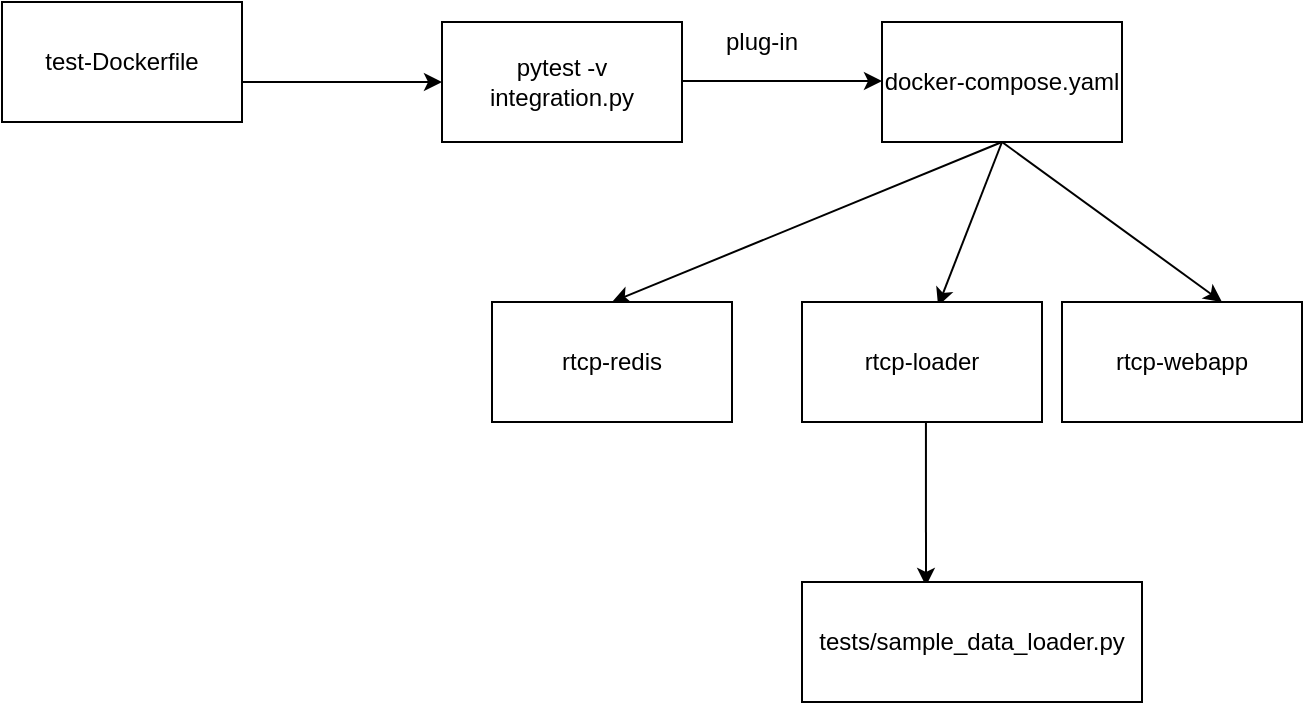 <mxfile version="13.6.4" type="github">
  <diagram id="i7MZrEzCP-PPzrsod5nO" name="Page-1">
    <mxGraphModel dx="1422" dy="762" grid="1" gridSize="10" guides="1" tooltips="1" connect="1" arrows="1" fold="1" page="1" pageScale="1" pageWidth="850" pageHeight="1100" math="0" shadow="0">
      <root>
        <mxCell id="0" />
        <mxCell id="1" parent="0" />
        <mxCell id="6oCxkiA8Eo78uQkREE28-1" value="test-Dockerfile" style="rounded=0;whiteSpace=wrap;html=1;" vertex="1" parent="1">
          <mxGeometry x="180" y="80" width="120" height="60" as="geometry" />
        </mxCell>
        <mxCell id="6oCxkiA8Eo78uQkREE28-2" value="" style="endArrow=classic;html=1;" edge="1" parent="1">
          <mxGeometry width="50" height="50" relative="1" as="geometry">
            <mxPoint x="300" y="120" as="sourcePoint" />
            <mxPoint x="400" y="120" as="targetPoint" />
            <Array as="points" />
          </mxGeometry>
        </mxCell>
        <mxCell id="6oCxkiA8Eo78uQkREE28-3" value="pytest -v integration.py" style="rounded=0;whiteSpace=wrap;html=1;" vertex="1" parent="1">
          <mxGeometry x="400" y="90" width="120" height="60" as="geometry" />
        </mxCell>
        <mxCell id="6oCxkiA8Eo78uQkREE28-6" value="" style="endArrow=classic;html=1;" edge="1" parent="1">
          <mxGeometry width="50" height="50" relative="1" as="geometry">
            <mxPoint x="520" y="119.5" as="sourcePoint" />
            <mxPoint x="620" y="119.5" as="targetPoint" />
            <Array as="points" />
          </mxGeometry>
        </mxCell>
        <mxCell id="6oCxkiA8Eo78uQkREE28-7" value="docker-compose.yaml" style="rounded=0;whiteSpace=wrap;html=1;" vertex="1" parent="1">
          <mxGeometry x="620" y="90" width="120" height="60" as="geometry" />
        </mxCell>
        <mxCell id="6oCxkiA8Eo78uQkREE28-8" value="plug-in" style="text;html=1;strokeColor=none;fillColor=none;align=center;verticalAlign=middle;whiteSpace=wrap;rounded=0;" vertex="1" parent="1">
          <mxGeometry x="540" y="90" width="40" height="20" as="geometry" />
        </mxCell>
        <mxCell id="6oCxkiA8Eo78uQkREE28-9" value="" style="endArrow=classic;html=1;exitX=0.5;exitY=1;exitDx=0;exitDy=0;entryX=0.567;entryY=0.033;entryDx=0;entryDy=0;entryPerimeter=0;" edge="1" parent="1" source="6oCxkiA8Eo78uQkREE28-7" target="6oCxkiA8Eo78uQkREE28-10">
          <mxGeometry width="50" height="50" relative="1" as="geometry">
            <mxPoint x="670" y="200" as="sourcePoint" />
            <mxPoint x="680" y="230" as="targetPoint" />
            <Array as="points" />
          </mxGeometry>
        </mxCell>
        <mxCell id="6oCxkiA8Eo78uQkREE28-10" value="rtcp-loader" style="rounded=0;whiteSpace=wrap;html=1;" vertex="1" parent="1">
          <mxGeometry x="580" y="230" width="120" height="60" as="geometry" />
        </mxCell>
        <mxCell id="6oCxkiA8Eo78uQkREE28-11" value="" style="endArrow=classic;html=1;exitX=0.5;exitY=1;exitDx=0;exitDy=0;entryX=0.5;entryY=0;entryDx=0;entryDy=0;" edge="1" parent="1" source="6oCxkiA8Eo78uQkREE28-7" target="6oCxkiA8Eo78uQkREE28-12">
          <mxGeometry width="50" height="50" relative="1" as="geometry">
            <mxPoint x="690" y="160" as="sourcePoint" />
            <mxPoint x="490" y="230" as="targetPoint" />
            <Array as="points" />
          </mxGeometry>
        </mxCell>
        <mxCell id="6oCxkiA8Eo78uQkREE28-12" value="rtcp-redis" style="rounded=0;whiteSpace=wrap;html=1;" vertex="1" parent="1">
          <mxGeometry x="425" y="230" width="120" height="60" as="geometry" />
        </mxCell>
        <mxCell id="6oCxkiA8Eo78uQkREE28-13" value="" style="endArrow=classic;html=1;exitX=0.5;exitY=1;exitDx=0;exitDy=0;" edge="1" parent="1" source="6oCxkiA8Eo78uQkREE28-7">
          <mxGeometry width="50" height="50" relative="1" as="geometry">
            <mxPoint x="690" y="160" as="sourcePoint" />
            <mxPoint x="790" y="230" as="targetPoint" />
            <Array as="points" />
          </mxGeometry>
        </mxCell>
        <mxCell id="6oCxkiA8Eo78uQkREE28-14" value="rtcp-webapp" style="rounded=0;whiteSpace=wrap;html=1;" vertex="1" parent="1">
          <mxGeometry x="710" y="230" width="120" height="60" as="geometry" />
        </mxCell>
        <mxCell id="6oCxkiA8Eo78uQkREE28-15" value="" style="endArrow=classic;html=1;exitX=0.5;exitY=1;exitDx=0;exitDy=0;" edge="1" parent="1">
          <mxGeometry width="50" height="50" relative="1" as="geometry">
            <mxPoint x="641.96" y="290" as="sourcePoint" />
            <mxPoint x="642" y="372" as="targetPoint" />
            <Array as="points" />
          </mxGeometry>
        </mxCell>
        <mxCell id="6oCxkiA8Eo78uQkREE28-16" value="tests/sample_data_loader.py" style="rounded=0;whiteSpace=wrap;html=1;" vertex="1" parent="1">
          <mxGeometry x="580" y="370" width="170" height="60" as="geometry" />
        </mxCell>
      </root>
    </mxGraphModel>
  </diagram>
</mxfile>
